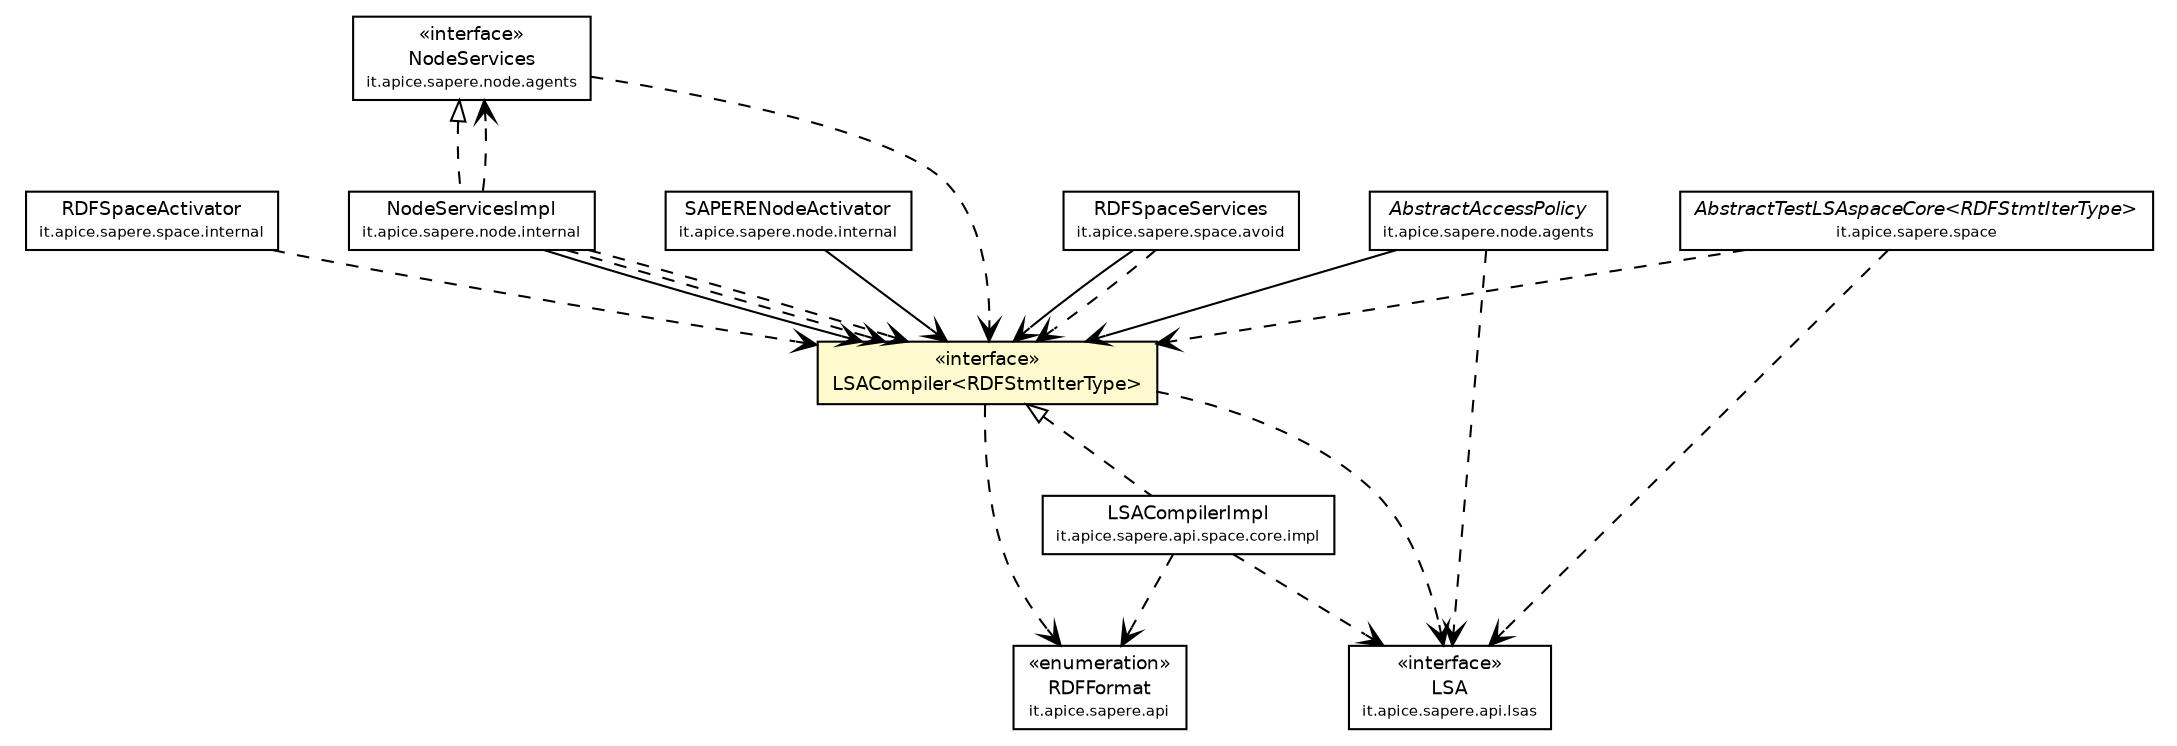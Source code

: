 #!/usr/local/bin/dot
#
# Class diagram 
# Generated by UmlGraph version 4.4 (http://www.spinellis.gr/sw/umlgraph)
#

digraph G {
	edge [fontname="Helvetica",fontsize=10,labelfontname="Helvetica",labelfontsize=10];
	node [fontname="Helvetica",fontsize=10,shape=plaintext];
	// it.apice.sapere.api.RDFFormat
	c32745 [label=<<table border="0" cellborder="1" cellspacing="0" cellpadding="2" port="p" href="../../RDFFormat.html">
		<tr><td><table border="0" cellspacing="0" cellpadding="1">
			<tr><td> &laquo;enumeration&raquo; </td></tr>
			<tr><td> RDFFormat </td></tr>
			<tr><td><font point-size="7.0"> it.apice.sapere.api </font></td></tr>
		</table></td></tr>
		</table>>, fontname="Helvetica", fontcolor="black", fontsize=9.0];
	// it.apice.sapere.api.lsas.LSA
	c32798 [label=<<table border="0" cellborder="1" cellspacing="0" cellpadding="2" port="p" href="../../lsas/LSA.html">
		<tr><td><table border="0" cellspacing="0" cellpadding="1">
			<tr><td> &laquo;interface&raquo; </td></tr>
			<tr><td> LSA </td></tr>
			<tr><td><font point-size="7.0"> it.apice.sapere.api.lsas </font></td></tr>
		</table></td></tr>
		</table>>, fontname="Helvetica", fontcolor="black", fontsize=9.0];
	// it.apice.sapere.api.space.core.LSACompiler<RDFStmtIterType>
	c32821 [label=<<table border="0" cellborder="1" cellspacing="0" cellpadding="2" port="p" bgcolor="lemonChiffon" href="./LSACompiler.html">
		<tr><td><table border="0" cellspacing="0" cellpadding="1">
			<tr><td> &laquo;interface&raquo; </td></tr>
			<tr><td> LSACompiler&lt;RDFStmtIterType&gt; </td></tr>
		</table></td></tr>
		</table>>, fontname="Helvetica", fontcolor="black", fontsize=9.0];
	// it.apice.sapere.space.AbstractTestLSAspaceCore<RDFStmtIterType>
	c32839 [label=<<table border="0" cellborder="1" cellspacing="0" cellpadding="2" port="p" href="../../../space/AbstractTestLSAspaceCore.html">
		<tr><td><table border="0" cellspacing="0" cellpadding="1">
			<tr><td><font face="Helvetica-Oblique"> AbstractTestLSAspaceCore&lt;RDFStmtIterType&gt; </font></td></tr>
			<tr><td><font point-size="7.0"> it.apice.sapere.space </font></td></tr>
		</table></td></tr>
		</table>>, fontname="Helvetica", fontcolor="black", fontsize=9.0];
	// it.apice.sapere.api.space.core.impl.LSACompilerImpl
	c32899 [label=<<table border="0" cellborder="1" cellspacing="0" cellpadding="2" port="p" href="./impl/LSACompilerImpl.html">
		<tr><td><table border="0" cellspacing="0" cellpadding="1">
			<tr><td> LSACompilerImpl </td></tr>
			<tr><td><font point-size="7.0"> it.apice.sapere.api.space.core.impl </font></td></tr>
		</table></td></tr>
		</table>>, fontname="Helvetica", fontcolor="black", fontsize=9.0];
	// it.apice.sapere.space.avoid.RDFSpaceServices
	c32911 [label=<<table border="0" cellborder="1" cellspacing="0" cellpadding="2" port="p" href="../../../space/avoid/RDFSpaceServices.html">
		<tr><td><table border="0" cellspacing="0" cellpadding="1">
			<tr><td> RDFSpaceServices </td></tr>
			<tr><td><font point-size="7.0"> it.apice.sapere.space.avoid </font></td></tr>
		</table></td></tr>
		</table>>, fontname="Helvetica", fontcolor="black", fontsize=9.0];
	// it.apice.sapere.space.internal.RDFSpaceActivator
	c32914 [label=<<table border="0" cellborder="1" cellspacing="0" cellpadding="2" port="p" href="../../../space/internal/RDFSpaceActivator.html">
		<tr><td><table border="0" cellspacing="0" cellpadding="1">
			<tr><td> RDFSpaceActivator </td></tr>
			<tr><td><font point-size="7.0"> it.apice.sapere.space.internal </font></td></tr>
		</table></td></tr>
		</table>>, fontname="Helvetica", fontcolor="black", fontsize=9.0];
	// it.apice.sapere.node.agents.NodeServices
	c32932 [label=<<table border="0" cellborder="1" cellspacing="0" cellpadding="2" port="p" href="../../../node/agents/NodeServices.html">
		<tr><td><table border="0" cellspacing="0" cellpadding="1">
			<tr><td> &laquo;interface&raquo; </td></tr>
			<tr><td> NodeServices </td></tr>
			<tr><td><font point-size="7.0"> it.apice.sapere.node.agents </font></td></tr>
		</table></td></tr>
		</table>>, fontname="Helvetica", fontcolor="black", fontsize=9.0];
	// it.apice.sapere.node.agents.AbstractAccessPolicy
	c32935 [label=<<table border="0" cellborder="1" cellspacing="0" cellpadding="2" port="p" href="../../../node/agents/AbstractAccessPolicy.html">
		<tr><td><table border="0" cellspacing="0" cellpadding="1">
			<tr><td><font face="Helvetica-Oblique"> AbstractAccessPolicy </font></td></tr>
			<tr><td><font point-size="7.0"> it.apice.sapere.node.agents </font></td></tr>
		</table></td></tr>
		</table>>, fontname="Helvetica", fontcolor="black", fontsize=9.0];
	// it.apice.sapere.node.internal.SAPERENodeActivator
	c32941 [label=<<table border="0" cellborder="1" cellspacing="0" cellpadding="2" port="p" href="../../../node/internal/SAPERENodeActivator.html">
		<tr><td><table border="0" cellspacing="0" cellpadding="1">
			<tr><td> SAPERENodeActivator </td></tr>
			<tr><td><font point-size="7.0"> it.apice.sapere.node.internal </font></td></tr>
		</table></td></tr>
		</table>>, fontname="Helvetica", fontcolor="black", fontsize=9.0];
	// it.apice.sapere.node.internal.NodeServicesImpl
	c32942 [label=<<table border="0" cellborder="1" cellspacing="0" cellpadding="2" port="p" href="../../../node/internal/NodeServicesImpl.html">
		<tr><td><table border="0" cellspacing="0" cellpadding="1">
			<tr><td> NodeServicesImpl </td></tr>
			<tr><td><font point-size="7.0"> it.apice.sapere.node.internal </font></td></tr>
		</table></td></tr>
		</table>>, fontname="Helvetica", fontcolor="black", fontsize=9.0];
	//it.apice.sapere.api.space.core.impl.LSACompilerImpl implements it.apice.sapere.api.space.core.LSACompiler<RDFStmtIterType>
	c32821:p -> c32899:p [dir=back,arrowtail=empty,style=dashed];
	//it.apice.sapere.node.internal.NodeServicesImpl implements it.apice.sapere.node.agents.NodeServices
	c32932:p -> c32942:p [dir=back,arrowtail=empty,style=dashed];
	// it.apice.sapere.space.avoid.RDFSpaceServices NAVASSOC it.apice.sapere.api.space.core.LSACompiler<RDFStmtIterType>
	c32911:p -> c32821:p [taillabel="", label="", headlabel="", fontname="Helvetica", fontcolor="black", fontsize=10.0, color="black", arrowhead=open];
	// it.apice.sapere.node.agents.AbstractAccessPolicy NAVASSOC it.apice.sapere.api.space.core.LSACompiler<RDFStmtIterType>
	c32935:p -> c32821:p [taillabel="", label="", headlabel="", fontname="Helvetica", fontcolor="black", fontsize=10.0, color="black", arrowhead=open];
	// it.apice.sapere.node.internal.SAPERENodeActivator NAVASSOC it.apice.sapere.api.space.core.LSACompiler<RDFStmtIterType>
	c32941:p -> c32821:p [taillabel="", label="", headlabel="", fontname="Helvetica", fontcolor="black", fontsize=10.0, color="black", arrowhead=open];
	// it.apice.sapere.node.internal.NodeServicesImpl NAVASSOC it.apice.sapere.api.space.core.LSACompiler<RDFStmtIterType>
	c32942:p -> c32821:p [taillabel="", label="", headlabel="", fontname="Helvetica", fontcolor="black", fontsize=10.0, color="black", arrowhead=open];
	// it.apice.sapere.api.space.core.LSACompiler<RDFStmtIterType> DEPEND it.apice.sapere.api.lsas.LSA
	c32821:p -> c32798:p [taillabel="", label="", headlabel="", fontname="Helvetica", fontcolor="black", fontsize=10.0, color="black", arrowhead=open, style=dashed];
	// it.apice.sapere.api.space.core.LSACompiler<RDFStmtIterType> DEPEND it.apice.sapere.api.RDFFormat
	c32821:p -> c32745:p [taillabel="", label="", headlabel="", fontname="Helvetica", fontcolor="black", fontsize=10.0, color="black", arrowhead=open, style=dashed];
	// it.apice.sapere.space.AbstractTestLSAspaceCore<RDFStmtIterType> DEPEND it.apice.sapere.api.space.core.LSACompiler<RDFStmtIterType>
	c32839:p -> c32821:p [taillabel="", label="", headlabel="", fontname="Helvetica", fontcolor="black", fontsize=10.0, color="black", arrowhead=open, style=dashed];
	// it.apice.sapere.space.AbstractTestLSAspaceCore<RDFStmtIterType> DEPEND it.apice.sapere.api.lsas.LSA
	c32839:p -> c32798:p [taillabel="", label="", headlabel="", fontname="Helvetica", fontcolor="black", fontsize=10.0, color="black", arrowhead=open, style=dashed];
	// it.apice.sapere.api.space.core.impl.LSACompilerImpl DEPEND it.apice.sapere.api.lsas.LSA
	c32899:p -> c32798:p [taillabel="", label="", headlabel="", fontname="Helvetica", fontcolor="black", fontsize=10.0, color="black", arrowhead=open, style=dashed];
	// it.apice.sapere.api.space.core.impl.LSACompilerImpl DEPEND it.apice.sapere.api.RDFFormat
	c32899:p -> c32745:p [taillabel="", label="", headlabel="", fontname="Helvetica", fontcolor="black", fontsize=10.0, color="black", arrowhead=open, style=dashed];
	// it.apice.sapere.space.avoid.RDFSpaceServices DEPEND it.apice.sapere.api.space.core.LSACompiler<RDFStmtIterType>
	c32911:p -> c32821:p [taillabel="", label="", headlabel="", fontname="Helvetica", fontcolor="black", fontsize=10.0, color="black", arrowhead=open, style=dashed];
	// it.apice.sapere.space.internal.RDFSpaceActivator DEPEND it.apice.sapere.api.space.core.LSACompiler<RDFStmtIterType>
	c32914:p -> c32821:p [taillabel="", label="", headlabel="", fontname="Helvetica", fontcolor="black", fontsize=10.0, color="black", arrowhead=open, style=dashed];
	// it.apice.sapere.node.agents.NodeServices DEPEND it.apice.sapere.api.space.core.LSACompiler<RDFStmtIterType>
	c32932:p -> c32821:p [taillabel="", label="", headlabel="", fontname="Helvetica", fontcolor="black", fontsize=10.0, color="black", arrowhead=open, style=dashed];
	// it.apice.sapere.node.agents.AbstractAccessPolicy DEPEND it.apice.sapere.api.lsas.LSA
	c32935:p -> c32798:p [taillabel="", label="", headlabel="", fontname="Helvetica", fontcolor="black", fontsize=10.0, color="black", arrowhead=open, style=dashed];
	// it.apice.sapere.node.internal.NodeServicesImpl DEPEND it.apice.sapere.api.space.core.LSACompiler<RDFStmtIterType>
	c32942:p -> c32821:p [taillabel="", label="", headlabel="", fontname="Helvetica", fontcolor="black", fontsize=10.0, color="black", arrowhead=open, style=dashed];
	// it.apice.sapere.node.internal.NodeServicesImpl DEPEND it.apice.sapere.api.space.core.LSACompiler<RDFStmtIterType>
	c32942:p -> c32821:p [taillabel="", label="", headlabel="", fontname="Helvetica", fontcolor="black", fontsize=10.0, color="black", arrowhead=open, style=dashed];
	// it.apice.sapere.node.internal.NodeServicesImpl DEPEND it.apice.sapere.node.agents.NodeServices
	c32942:p -> c32932:p [taillabel="", label="", headlabel="", fontname="Helvetica", fontcolor="black", fontsize=10.0, color="black", arrowhead=open, style=dashed];
}

